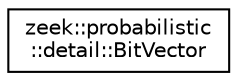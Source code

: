digraph "Graphical Class Hierarchy"
{
 // LATEX_PDF_SIZE
  edge [fontname="Helvetica",fontsize="10",labelfontname="Helvetica",labelfontsize="10"];
  node [fontname="Helvetica",fontsize="10",shape=record];
  rankdir="LR";
  Node0 [label="zeek::probabilistic\l::detail::BitVector",height=0.2,width=0.4,color="black", fillcolor="white", style="filled",URL="$de/de6/classzeek_1_1probabilistic_1_1detail_1_1BitVector.html",tooltip=" "];
}
